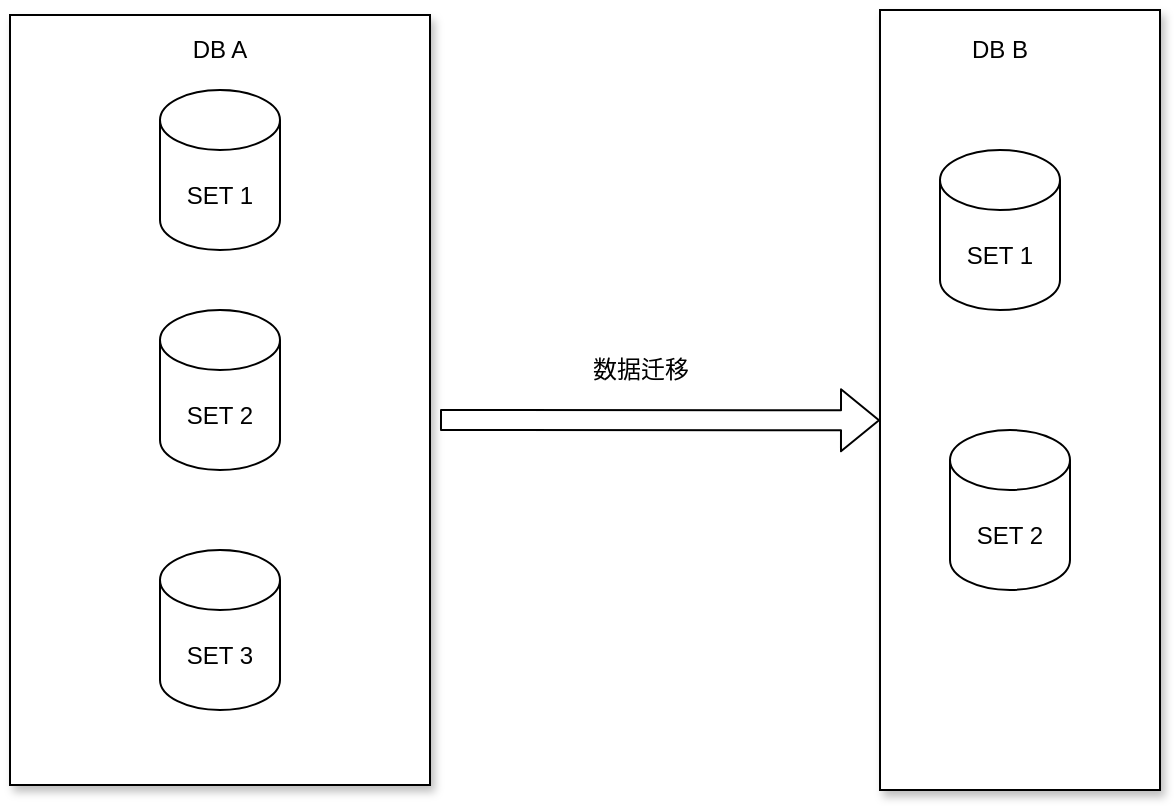 <mxfile version="14.5.10" type="github">
  <diagram id="yU_PAYL3Pb8YkwEpZ1Nd" name="第 1 页">
    <mxGraphModel dx="2066" dy="1154" grid="1" gridSize="10" guides="1" tooltips="1" connect="1" arrows="1" fold="1" page="1" pageScale="1" pageWidth="827" pageHeight="1169" math="0" shadow="0">
      <root>
        <mxCell id="0" />
        <mxCell id="1" parent="0" />
        <mxCell id="M4EbiJTwBJD6p72lbv5u-17" value="" style="rounded=0;whiteSpace=wrap;html=1;shadow=1;" vertex="1" parent="1">
          <mxGeometry x="450" y="200" width="140" height="390" as="geometry" />
        </mxCell>
        <mxCell id="M4EbiJTwBJD6p72lbv5u-15" value="" style="whiteSpace=wrap;html=1;shadow=1;" vertex="1" parent="1">
          <mxGeometry x="15" y="202.5" width="210" height="385" as="geometry" />
        </mxCell>
        <mxCell id="M4EbiJTwBJD6p72lbv5u-1" value="SET 1" style="shape=cylinder3;whiteSpace=wrap;html=1;boundedLbl=1;backgroundOutline=1;size=15;" vertex="1" parent="1">
          <mxGeometry x="90" y="240" width="60" height="80" as="geometry" />
        </mxCell>
        <mxCell id="M4EbiJTwBJD6p72lbv5u-2" value="SET 2" style="shape=cylinder3;whiteSpace=wrap;html=1;boundedLbl=1;backgroundOutline=1;size=15;" vertex="1" parent="1">
          <mxGeometry x="90" y="350" width="60" height="80" as="geometry" />
        </mxCell>
        <mxCell id="M4EbiJTwBJD6p72lbv5u-3" value="SET 3" style="shape=cylinder3;whiteSpace=wrap;html=1;boundedLbl=1;backgroundOutline=1;size=15;" vertex="1" parent="1">
          <mxGeometry x="90" y="470" width="60" height="80" as="geometry" />
        </mxCell>
        <mxCell id="M4EbiJTwBJD6p72lbv5u-4" value="SET 1" style="shape=cylinder3;whiteSpace=wrap;html=1;boundedLbl=1;backgroundOutline=1;size=15;" vertex="1" parent="1">
          <mxGeometry x="480" y="270" width="60" height="80" as="geometry" />
        </mxCell>
        <mxCell id="M4EbiJTwBJD6p72lbv5u-5" value="SET 2" style="shape=cylinder3;whiteSpace=wrap;html=1;boundedLbl=1;backgroundOutline=1;size=15;" vertex="1" parent="1">
          <mxGeometry x="485" y="410" width="60" height="80" as="geometry" />
        </mxCell>
        <mxCell id="M4EbiJTwBJD6p72lbv5u-19" value="" style="shape=flexArrow;endArrow=classic;html=1;entryX=0;entryY=0.526;entryDx=0;entryDy=0;entryPerimeter=0;" edge="1" parent="1" target="M4EbiJTwBJD6p72lbv5u-17">
          <mxGeometry width="50" height="50" relative="1" as="geometry">
            <mxPoint x="230" y="405" as="sourcePoint" />
            <mxPoint x="280" y="360" as="targetPoint" />
          </mxGeometry>
        </mxCell>
        <mxCell id="M4EbiJTwBJD6p72lbv5u-20" value="数据迁移" style="text;html=1;align=center;verticalAlign=middle;resizable=0;points=[];autosize=1;strokeColor=none;" vertex="1" parent="1">
          <mxGeometry x="300" y="370" width="60" height="20" as="geometry" />
        </mxCell>
        <mxCell id="M4EbiJTwBJD6p72lbv5u-23" value="DB A" style="text;html=1;strokeColor=none;fillColor=none;align=center;verticalAlign=middle;whiteSpace=wrap;rounded=0;shadow=1;" vertex="1" parent="1">
          <mxGeometry x="100" y="210" width="40" height="20" as="geometry" />
        </mxCell>
        <mxCell id="M4EbiJTwBJD6p72lbv5u-25" value="DB B" style="text;html=1;strokeColor=none;fillColor=none;align=center;verticalAlign=middle;whiteSpace=wrap;rounded=0;shadow=1;" vertex="1" parent="1">
          <mxGeometry x="490" y="210" width="40" height="20" as="geometry" />
        </mxCell>
      </root>
    </mxGraphModel>
  </diagram>
</mxfile>
